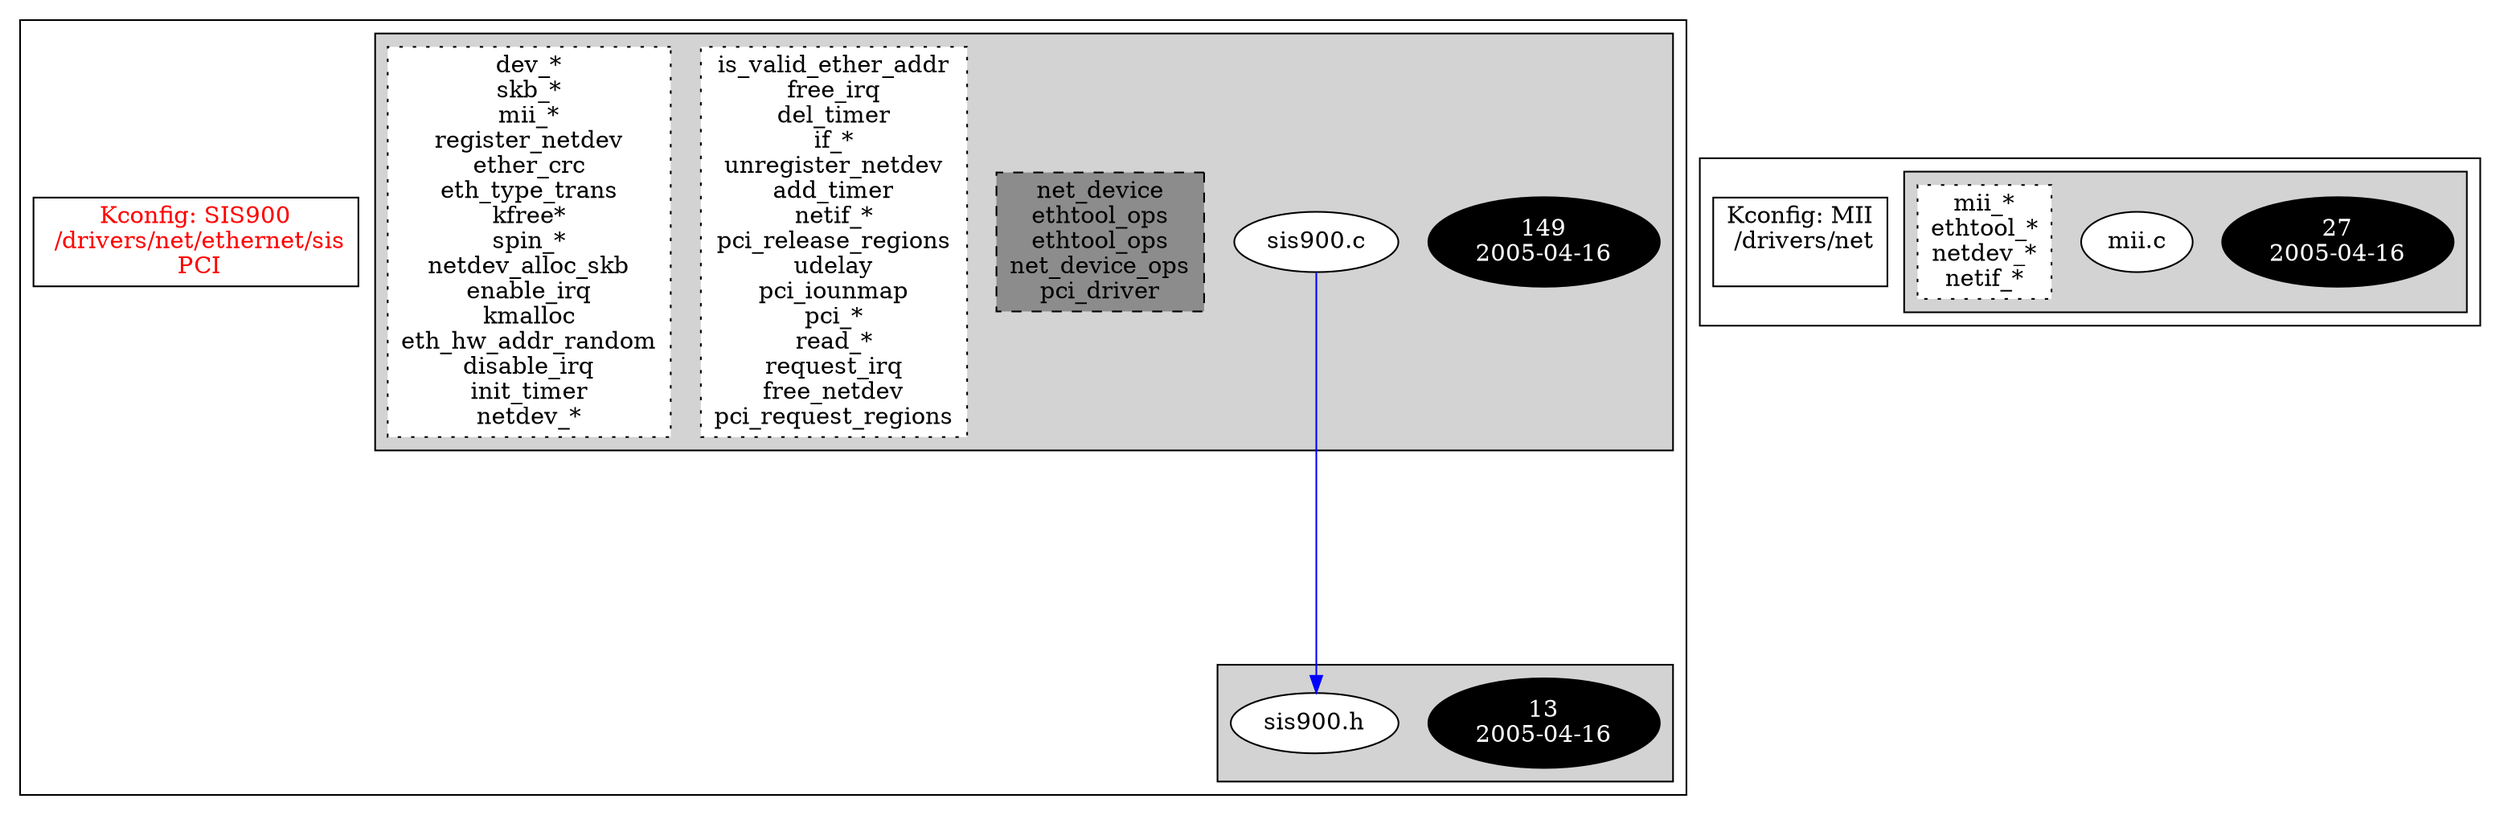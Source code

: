 digraph Driver {
	ranksep=2;
	splines=ortho;
	//Symbol: SIS900
	subgraph "cluster_SIS900"{
		subgraph "cluster_sis900.h" {
			style=filled
			"commit_sis900.h" [style=filled, fillcolor=black, fontcolor=white, label="13\n2005-04-16"];
			"sis900.h" [style=filled, fillcolor=white, fontcolor=black, label="sis900.h\n"];
		}
		subgraph "cluster_sis900.c" {
			style=filled
			"commit_sis900.c" [style=filled, fillcolor=black, fontcolor=white, label="149\n2005-04-16"];
			"sis900.c" [style=filled, fillcolor=white, fontcolor=black, label="sis900.c\n"];
			"structs-sis900.c" [style="filled,dashed" shape=box, fillcolor=grey55, fontcolor=black, label="net_device\nethtool_ops\nethtool_ops\nnet_device_ops\npci_driver\n"];
			"funccall2-sis900.c" [style="filled,dotted" shape=box, fillcolor=white, fontcolor=black, label="is_valid_ether_addr\nfree_irq\ndel_timer\nif_*\nunregister_netdev\nadd_timer\nnetif_*\npci_release_regions\nudelay\npci_iounmap\npci_*\nread_*\nrequest_irq\nfree_netdev\npci_request_regions\n"];
			"funccall1-sis900.c" [style="filled,dotted" shape=box, fillcolor=white, fontcolor=black, label="dev_*\nskb_*\nmii_*\nregister_netdev\nether_crc\neth_type_trans\nkfree*\nspin_*\nnetdev_alloc_skb\nenable_irq\nkmalloc\neth_hw_addr_random\ndisable_irq\ninit_timer\nnetdev_*\n"];
		}
		"K:SIS900" [label="Kconfig: SIS900\n /drivers/net/ethernet/sis\n  PCI ", shape=box, fontcolor=red];
	}
	//Symbol: MII
	subgraph "cluster_MII"{
		subgraph "cluster_mii.c" {
			style=filled
			"commit_mii.c" [style=filled, fillcolor=black, fontcolor=white, label="27\n2005-04-16"];
			"mii.c" [style=filled, fillcolor=white, fontcolor=black, label="mii.c\n"];
			"funccall0-mii.c" [style="filled,dotted" shape=box, fillcolor=white, fontcolor=black, label="mii_*\nethtool_*\nnetdev_*\nnetif_*\n"];
		}
		"K:MII" [label="Kconfig: MII\n /drivers/net\n ", shape=box];
	}
"sis900.c" -> "sis900.h"[color=blue];
}
